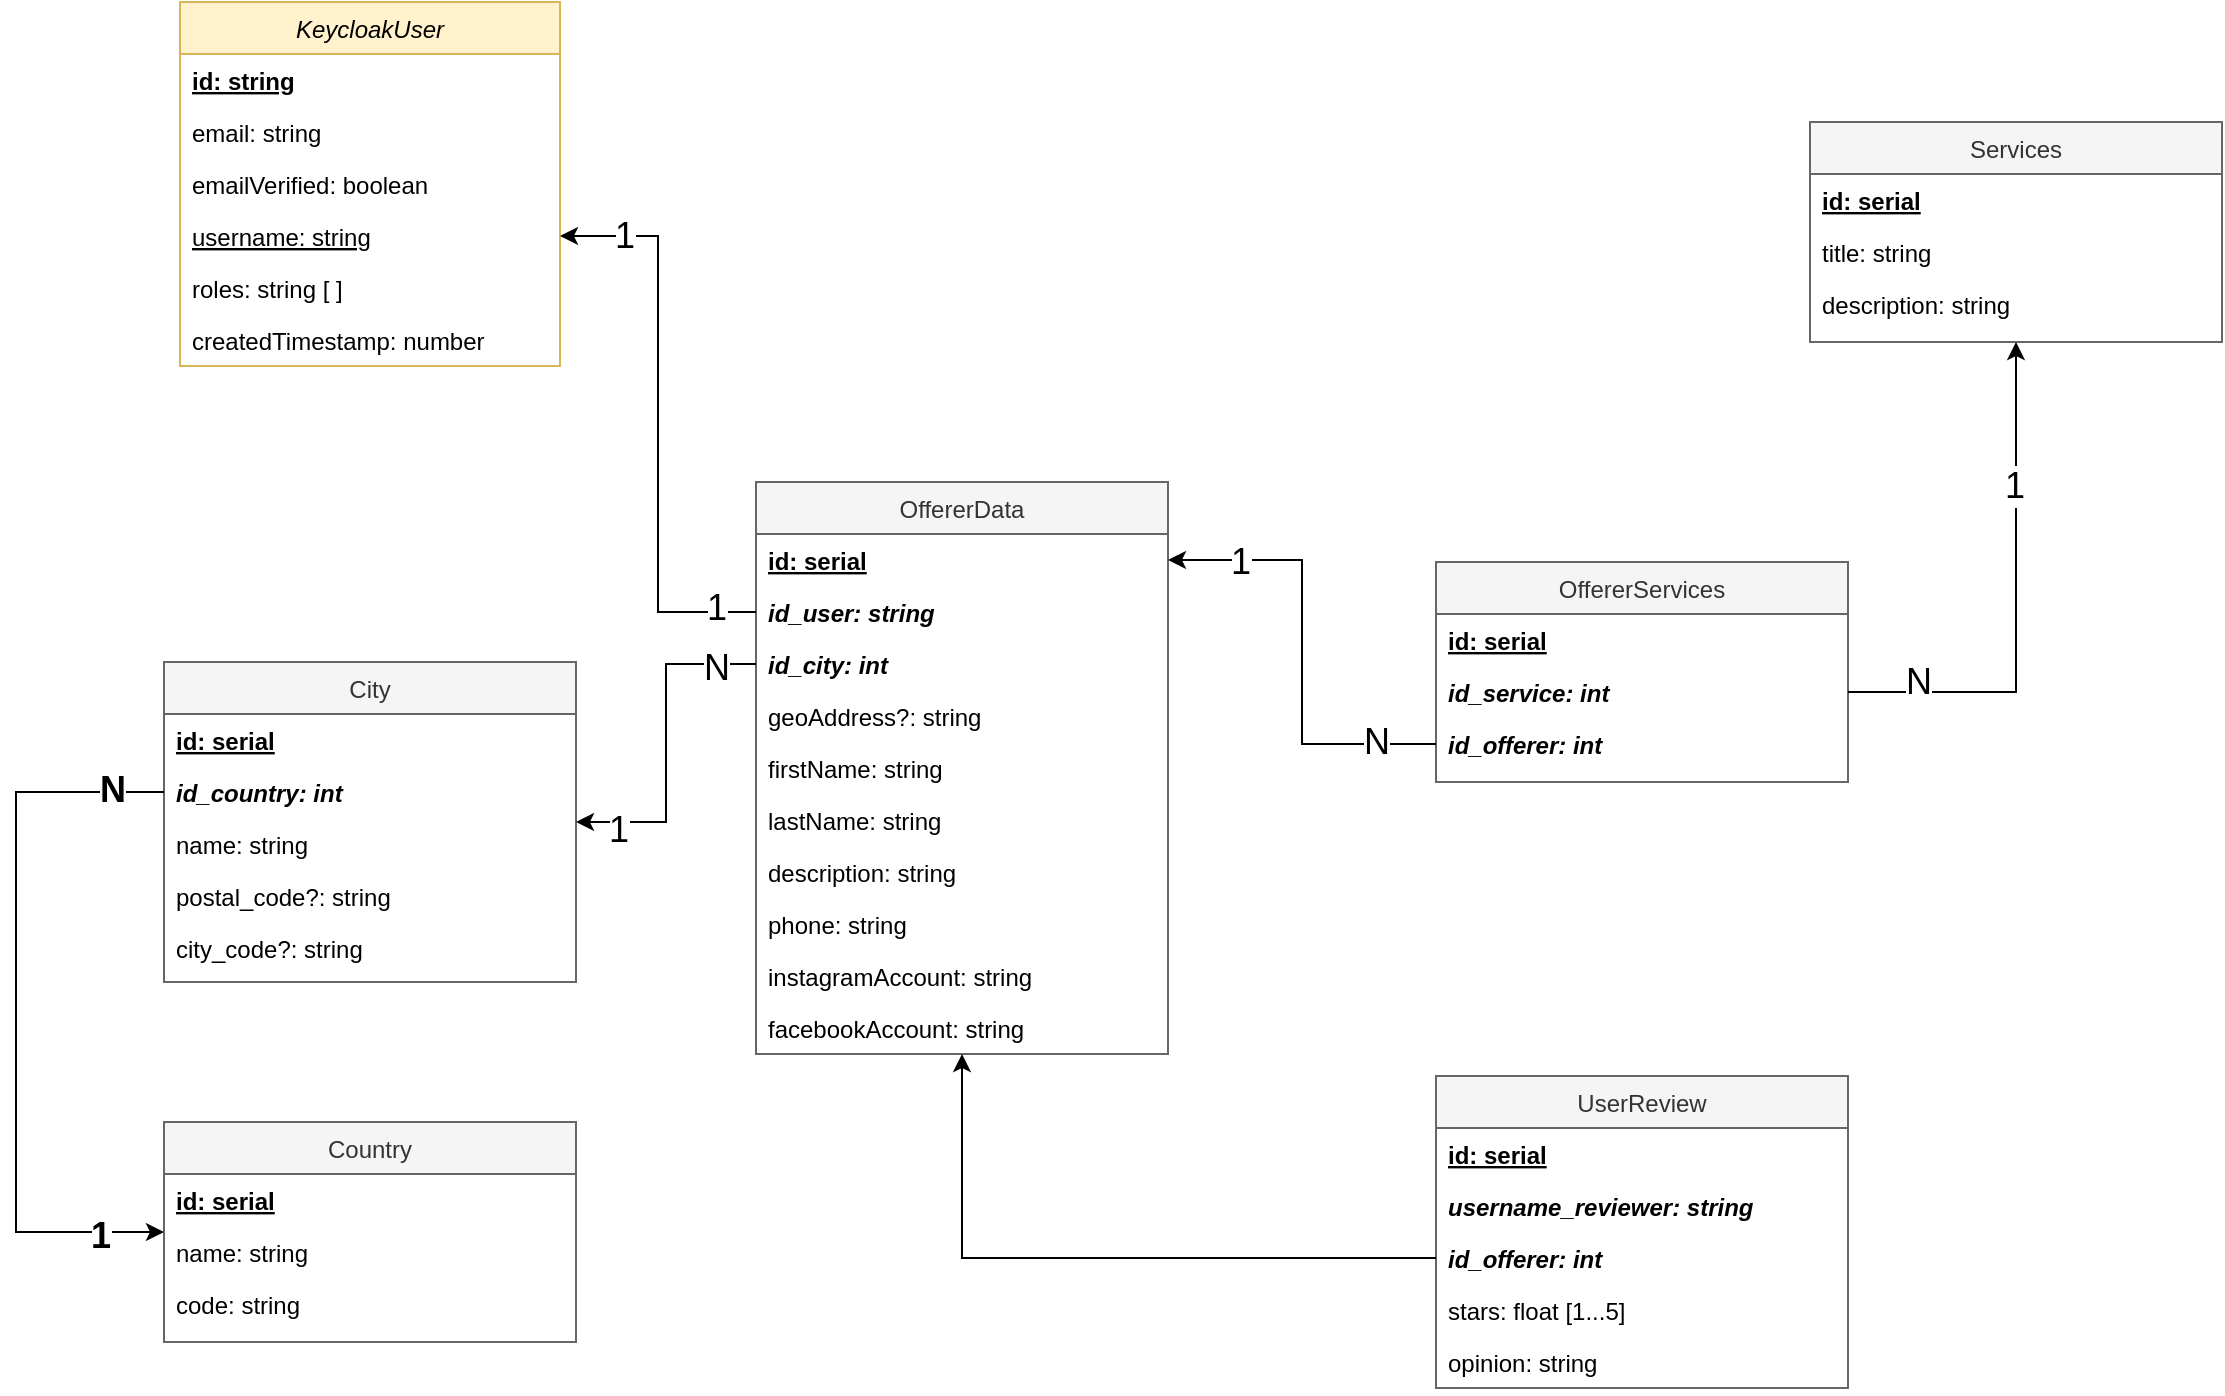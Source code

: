 <mxfile version="22.1.21" type="device">
  <diagram id="C5RBs43oDa-KdzZeNtuy" name="Page-1">
    <mxGraphModel dx="2261" dy="758" grid="1" gridSize="10" guides="1" tooltips="1" connect="1" arrows="1" fold="1" page="1" pageScale="1" pageWidth="827" pageHeight="1169" math="0" shadow="0">
      <root>
        <mxCell id="WIyWlLk6GJQsqaUBKTNV-0" />
        <mxCell id="WIyWlLk6GJQsqaUBKTNV-1" parent="WIyWlLk6GJQsqaUBKTNV-0" />
        <mxCell id="zkfFHV4jXpPFQw0GAbJ--0" value="KeycloakUser" style="swimlane;fontStyle=2;align=center;verticalAlign=top;childLayout=stackLayout;horizontal=1;startSize=26;horizontalStack=0;resizeParent=1;resizeLast=0;collapsible=1;marginBottom=0;rounded=0;shadow=0;strokeWidth=1;fillColor=#fff2cc;strokeColor=#d6b656;" parent="WIyWlLk6GJQsqaUBKTNV-1" vertex="1">
          <mxGeometry x="12" y="40" width="190" height="182" as="geometry">
            <mxRectangle x="230" y="140" width="160" height="26" as="alternateBounds" />
          </mxGeometry>
        </mxCell>
        <mxCell id="zkfFHV4jXpPFQw0GAbJ--1" value="id: string" style="text;align=left;verticalAlign=top;spacingLeft=4;spacingRight=4;overflow=hidden;rotatable=0;points=[[0,0.5],[1,0.5]];portConstraint=eastwest;fontStyle=5" parent="zkfFHV4jXpPFQw0GAbJ--0" vertex="1">
          <mxGeometry y="26" width="190" height="26" as="geometry" />
        </mxCell>
        <mxCell id="zkfFHV4jXpPFQw0GAbJ--2" value="email: string" style="text;align=left;verticalAlign=top;spacingLeft=4;spacingRight=4;overflow=hidden;rotatable=0;points=[[0,0.5],[1,0.5]];portConstraint=eastwest;rounded=0;shadow=0;html=0;" parent="zkfFHV4jXpPFQw0GAbJ--0" vertex="1">
          <mxGeometry y="52" width="190" height="26" as="geometry" />
        </mxCell>
        <mxCell id="U7BseuVNoNLA0H3Kxm6L-2" value="emailVerified: boolean" style="text;align=left;verticalAlign=top;spacingLeft=4;spacingRight=4;overflow=hidden;rotatable=0;points=[[0,0.5],[1,0.5]];portConstraint=eastwest;rounded=0;shadow=0;html=0;" parent="zkfFHV4jXpPFQw0GAbJ--0" vertex="1">
          <mxGeometry y="78" width="190" height="26" as="geometry" />
        </mxCell>
        <mxCell id="JwETX5xEqZng_fJ4K82g-7" value="username: string" style="text;align=left;verticalAlign=top;spacingLeft=4;spacingRight=4;overflow=hidden;rotatable=0;points=[[0,0.5],[1,0.5]];portConstraint=eastwest;rounded=0;shadow=0;html=0;fontStyle=4" parent="zkfFHV4jXpPFQw0GAbJ--0" vertex="1">
          <mxGeometry y="104" width="190" height="26" as="geometry" />
        </mxCell>
        <mxCell id="U7BseuVNoNLA0H3Kxm6L-1" value="roles: string [ ]" style="text;align=left;verticalAlign=top;spacingLeft=4;spacingRight=4;overflow=hidden;rotatable=0;points=[[0,0.5],[1,0.5]];portConstraint=eastwest;rounded=0;shadow=0;html=0;" parent="zkfFHV4jXpPFQw0GAbJ--0" vertex="1">
          <mxGeometry y="130" width="190" height="26" as="geometry" />
        </mxCell>
        <mxCell id="U7BseuVNoNLA0H3Kxm6L-3" value="createdTimestamp: number" style="text;align=left;verticalAlign=top;spacingLeft=4;spacingRight=4;overflow=hidden;rotatable=0;points=[[0,0.5],[1,0.5]];portConstraint=eastwest;rounded=0;shadow=0;html=0;" parent="zkfFHV4jXpPFQw0GAbJ--0" vertex="1">
          <mxGeometry y="156" width="190" height="26" as="geometry" />
        </mxCell>
        <mxCell id="U7BseuVNoNLA0H3Kxm6L-22" value="Services" style="swimlane;fontStyle=0;align=center;verticalAlign=top;childLayout=stackLayout;horizontal=1;startSize=26;horizontalStack=0;resizeParent=1;resizeLast=0;collapsible=1;marginBottom=0;rounded=0;shadow=0;strokeWidth=1;fillColor=#f5f5f5;fontColor=#333333;strokeColor=#666666;" parent="WIyWlLk6GJQsqaUBKTNV-1" vertex="1">
          <mxGeometry x="827" y="100" width="206" height="110" as="geometry">
            <mxRectangle x="130" y="380" width="160" height="26" as="alternateBounds" />
          </mxGeometry>
        </mxCell>
        <mxCell id="U7BseuVNoNLA0H3Kxm6L-23" value="id: serial" style="text;align=left;verticalAlign=top;spacingLeft=4;spacingRight=4;overflow=hidden;rotatable=0;points=[[0,0.5],[1,0.5]];portConstraint=eastwest;fontStyle=5" parent="U7BseuVNoNLA0H3Kxm6L-22" vertex="1">
          <mxGeometry y="26" width="206" height="26" as="geometry" />
        </mxCell>
        <mxCell id="U7BseuVNoNLA0H3Kxm6L-32" value="title: string" style="text;align=left;verticalAlign=top;spacingLeft=4;spacingRight=4;overflow=hidden;rotatable=0;points=[[0,0.5],[1,0.5]];portConstraint=eastwest;fontStyle=0" parent="U7BseuVNoNLA0H3Kxm6L-22" vertex="1">
          <mxGeometry y="52" width="206" height="26" as="geometry" />
        </mxCell>
        <mxCell id="a8o1Vsd2GRPF9xj7R8xz-0" value="description: string" style="text;align=left;verticalAlign=top;spacingLeft=4;spacingRight=4;overflow=hidden;rotatable=0;points=[[0,0.5],[1,0.5]];portConstraint=eastwest;fontStyle=0" vertex="1" parent="U7BseuVNoNLA0H3Kxm6L-22">
          <mxGeometry y="78" width="206" height="26" as="geometry" />
        </mxCell>
        <mxCell id="a8o1Vsd2GRPF9xj7R8xz-1" value="OffererData" style="swimlane;fontStyle=0;align=center;verticalAlign=top;childLayout=stackLayout;horizontal=1;startSize=26;horizontalStack=0;resizeParent=1;resizeLast=0;collapsible=1;marginBottom=0;rounded=0;shadow=0;strokeWidth=1;fillColor=#f5f5f5;fontColor=#333333;strokeColor=#666666;" vertex="1" parent="WIyWlLk6GJQsqaUBKTNV-1">
          <mxGeometry x="300" y="280" width="206" height="286" as="geometry">
            <mxRectangle x="130" y="380" width="160" height="26" as="alternateBounds" />
          </mxGeometry>
        </mxCell>
        <mxCell id="a8o1Vsd2GRPF9xj7R8xz-2" value="id: serial" style="text;align=left;verticalAlign=top;spacingLeft=4;spacingRight=4;overflow=hidden;rotatable=0;points=[[0,0.5],[1,0.5]];portConstraint=eastwest;fontStyle=5" vertex="1" parent="a8o1Vsd2GRPF9xj7R8xz-1">
          <mxGeometry y="26" width="206" height="26" as="geometry" />
        </mxCell>
        <mxCell id="a8o1Vsd2GRPF9xj7R8xz-3" value="id_user: string" style="text;align=left;verticalAlign=top;spacingLeft=4;spacingRight=4;overflow=hidden;rotatable=0;points=[[0,0.5],[1,0.5]];portConstraint=eastwest;fontStyle=3" vertex="1" parent="a8o1Vsd2GRPF9xj7R8xz-1">
          <mxGeometry y="52" width="206" height="26" as="geometry" />
        </mxCell>
        <mxCell id="a8o1Vsd2GRPF9xj7R8xz-12" value="id_city: int" style="text;align=left;verticalAlign=top;spacingLeft=4;spacingRight=4;overflow=hidden;rotatable=0;points=[[0,0.5],[1,0.5]];portConstraint=eastwest;fontStyle=3" vertex="1" parent="a8o1Vsd2GRPF9xj7R8xz-1">
          <mxGeometry y="78" width="206" height="26" as="geometry" />
        </mxCell>
        <mxCell id="a8o1Vsd2GRPF9xj7R8xz-40" value="geoAddress?: string" style="text;align=left;verticalAlign=top;spacingLeft=4;spacingRight=4;overflow=hidden;rotatable=0;points=[[0,0.5],[1,0.5]];portConstraint=eastwest;rounded=0;shadow=0;html=0;" vertex="1" parent="a8o1Vsd2GRPF9xj7R8xz-1">
          <mxGeometry y="104" width="206" height="26" as="geometry" />
        </mxCell>
        <mxCell id="a8o1Vsd2GRPF9xj7R8xz-7" value="firstName: string" style="text;align=left;verticalAlign=top;spacingLeft=4;spacingRight=4;overflow=hidden;rotatable=0;points=[[0,0.5],[1,0.5]];portConstraint=eastwest;rounded=0;shadow=0;html=0;" vertex="1" parent="a8o1Vsd2GRPF9xj7R8xz-1">
          <mxGeometry y="130" width="206" height="26" as="geometry" />
        </mxCell>
        <mxCell id="a8o1Vsd2GRPF9xj7R8xz-8" value="lastName: string" style="text;align=left;verticalAlign=top;spacingLeft=4;spacingRight=4;overflow=hidden;rotatable=0;points=[[0,0.5],[1,0.5]];portConstraint=eastwest;rounded=0;shadow=0;html=0;" vertex="1" parent="a8o1Vsd2GRPF9xj7R8xz-1">
          <mxGeometry y="156" width="206" height="26" as="geometry" />
        </mxCell>
        <mxCell id="a8o1Vsd2GRPF9xj7R8xz-4" value="description: string" style="text;align=left;verticalAlign=top;spacingLeft=4;spacingRight=4;overflow=hidden;rotatable=0;points=[[0,0.5],[1,0.5]];portConstraint=eastwest;fontStyle=0" vertex="1" parent="a8o1Vsd2GRPF9xj7R8xz-1">
          <mxGeometry y="182" width="206" height="26" as="geometry" />
        </mxCell>
        <mxCell id="a8o1Vsd2GRPF9xj7R8xz-9" value="phone: string" style="text;align=left;verticalAlign=top;spacingLeft=4;spacingRight=4;overflow=hidden;rotatable=0;points=[[0,0.5],[1,0.5]];portConstraint=eastwest;fontStyle=0" vertex="1" parent="a8o1Vsd2GRPF9xj7R8xz-1">
          <mxGeometry y="208" width="206" height="26" as="geometry" />
        </mxCell>
        <mxCell id="a8o1Vsd2GRPF9xj7R8xz-10" value="instagramAccount: string" style="text;align=left;verticalAlign=top;spacingLeft=4;spacingRight=4;overflow=hidden;rotatable=0;points=[[0,0.5],[1,0.5]];portConstraint=eastwest;fontStyle=0" vertex="1" parent="a8o1Vsd2GRPF9xj7R8xz-1">
          <mxGeometry y="234" width="206" height="26" as="geometry" />
        </mxCell>
        <mxCell id="a8o1Vsd2GRPF9xj7R8xz-11" value="facebookAccount: string" style="text;align=left;verticalAlign=top;spacingLeft=4;spacingRight=4;overflow=hidden;rotatable=0;points=[[0,0.5],[1,0.5]];portConstraint=eastwest;fontStyle=0" vertex="1" parent="a8o1Vsd2GRPF9xj7R8xz-1">
          <mxGeometry y="260" width="206" height="26" as="geometry" />
        </mxCell>
        <mxCell id="a8o1Vsd2GRPF9xj7R8xz-6" style="edgeStyle=orthogonalEdgeStyle;rounded=0;orthogonalLoop=1;jettySize=auto;html=1;" edge="1" parent="WIyWlLk6GJQsqaUBKTNV-1" source="a8o1Vsd2GRPF9xj7R8xz-3" target="JwETX5xEqZng_fJ4K82g-7">
          <mxGeometry relative="1" as="geometry" />
        </mxCell>
        <mxCell id="a8o1Vsd2GRPF9xj7R8xz-35" value="1" style="edgeLabel;html=1;align=center;verticalAlign=middle;resizable=0;points=[];fontSize=18;fontFamily=Helvetica;fontColor=default;" vertex="1" connectable="0" parent="a8o1Vsd2GRPF9xj7R8xz-6">
          <mxGeometry x="-0.83" y="-2" relative="1" as="geometry">
            <mxPoint x="4" as="offset" />
          </mxGeometry>
        </mxCell>
        <mxCell id="a8o1Vsd2GRPF9xj7R8xz-36" value="1" style="edgeLabel;html=1;align=center;verticalAlign=middle;resizable=0;points=[];fontSize=18;fontFamily=Helvetica;fontColor=default;" vertex="1" connectable="0" parent="a8o1Vsd2GRPF9xj7R8xz-6">
          <mxGeometry x="0.778" relative="1" as="geometry">
            <mxPoint as="offset" />
          </mxGeometry>
        </mxCell>
        <mxCell id="a8o1Vsd2GRPF9xj7R8xz-13" value="City" style="swimlane;fontStyle=0;align=center;verticalAlign=top;childLayout=stackLayout;horizontal=1;startSize=26;horizontalStack=0;resizeParent=1;resizeLast=0;collapsible=1;marginBottom=0;rounded=0;shadow=0;strokeWidth=1;fillColor=#f5f5f5;fontColor=#333333;strokeColor=#666666;" vertex="1" parent="WIyWlLk6GJQsqaUBKTNV-1">
          <mxGeometry x="4" y="370" width="206" height="160" as="geometry">
            <mxRectangle x="130" y="380" width="160" height="26" as="alternateBounds" />
          </mxGeometry>
        </mxCell>
        <mxCell id="a8o1Vsd2GRPF9xj7R8xz-14" value="id: serial" style="text;align=left;verticalAlign=top;spacingLeft=4;spacingRight=4;overflow=hidden;rotatable=0;points=[[0,0.5],[1,0.5]];portConstraint=eastwest;fontStyle=5" vertex="1" parent="a8o1Vsd2GRPF9xj7R8xz-13">
          <mxGeometry y="26" width="206" height="26" as="geometry" />
        </mxCell>
        <mxCell id="a8o1Vsd2GRPF9xj7R8xz-15" value="id_country: int" style="text;align=left;verticalAlign=top;spacingLeft=4;spacingRight=4;overflow=hidden;rotatable=0;points=[[0,0.5],[1,0.5]];portConstraint=eastwest;fontStyle=3" vertex="1" parent="a8o1Vsd2GRPF9xj7R8xz-13">
          <mxGeometry y="52" width="206" height="26" as="geometry" />
        </mxCell>
        <mxCell id="a8o1Vsd2GRPF9xj7R8xz-16" value="name: string" style="text;align=left;verticalAlign=top;spacingLeft=4;spacingRight=4;overflow=hidden;rotatable=0;points=[[0,0.5],[1,0.5]];portConstraint=eastwest;rounded=0;shadow=0;html=0;" vertex="1" parent="a8o1Vsd2GRPF9xj7R8xz-13">
          <mxGeometry y="78" width="206" height="26" as="geometry" />
        </mxCell>
        <mxCell id="a8o1Vsd2GRPF9xj7R8xz-17" value="postal_code?: string" style="text;align=left;verticalAlign=top;spacingLeft=4;spacingRight=4;overflow=hidden;rotatable=0;points=[[0,0.5],[1,0.5]];portConstraint=eastwest;rounded=0;shadow=0;html=0;" vertex="1" parent="a8o1Vsd2GRPF9xj7R8xz-13">
          <mxGeometry y="104" width="206" height="26" as="geometry" />
        </mxCell>
        <mxCell id="a8o1Vsd2GRPF9xj7R8xz-18" value="city_code?: string" style="text;align=left;verticalAlign=top;spacingLeft=4;spacingRight=4;overflow=hidden;rotatable=0;points=[[0,0.5],[1,0.5]];portConstraint=eastwest;fontStyle=0" vertex="1" parent="a8o1Vsd2GRPF9xj7R8xz-13">
          <mxGeometry y="130" width="206" height="26" as="geometry" />
        </mxCell>
        <mxCell id="a8o1Vsd2GRPF9xj7R8xz-23" value="Country" style="swimlane;fontStyle=0;align=center;verticalAlign=top;childLayout=stackLayout;horizontal=1;startSize=26;horizontalStack=0;resizeParent=1;resizeLast=0;collapsible=1;marginBottom=0;rounded=0;shadow=0;strokeWidth=1;fillColor=#f5f5f5;fontColor=#333333;strokeColor=#666666;" vertex="1" parent="WIyWlLk6GJQsqaUBKTNV-1">
          <mxGeometry x="4" y="600" width="206" height="110" as="geometry">
            <mxRectangle x="130" y="380" width="160" height="26" as="alternateBounds" />
          </mxGeometry>
        </mxCell>
        <mxCell id="a8o1Vsd2GRPF9xj7R8xz-24" value="id: serial" style="text;align=left;verticalAlign=top;spacingLeft=4;spacingRight=4;overflow=hidden;rotatable=0;points=[[0,0.5],[1,0.5]];portConstraint=eastwest;fontStyle=5" vertex="1" parent="a8o1Vsd2GRPF9xj7R8xz-23">
          <mxGeometry y="26" width="206" height="26" as="geometry" />
        </mxCell>
        <mxCell id="a8o1Vsd2GRPF9xj7R8xz-26" value="name: string" style="text;align=left;verticalAlign=top;spacingLeft=4;spacingRight=4;overflow=hidden;rotatable=0;points=[[0,0.5],[1,0.5]];portConstraint=eastwest;rounded=0;shadow=0;html=0;" vertex="1" parent="a8o1Vsd2GRPF9xj7R8xz-23">
          <mxGeometry y="52" width="206" height="26" as="geometry" />
        </mxCell>
        <mxCell id="a8o1Vsd2GRPF9xj7R8xz-27" value="code: string" style="text;align=left;verticalAlign=top;spacingLeft=4;spacingRight=4;overflow=hidden;rotatable=0;points=[[0,0.5],[1,0.5]];portConstraint=eastwest;rounded=0;shadow=0;html=0;" vertex="1" parent="a8o1Vsd2GRPF9xj7R8xz-23">
          <mxGeometry y="78" width="206" height="26" as="geometry" />
        </mxCell>
        <mxCell id="a8o1Vsd2GRPF9xj7R8xz-29" style="edgeStyle=orthogonalEdgeStyle;rounded=0;orthogonalLoop=1;jettySize=auto;html=1;" edge="1" parent="WIyWlLk6GJQsqaUBKTNV-1" source="a8o1Vsd2GRPF9xj7R8xz-15" target="a8o1Vsd2GRPF9xj7R8xz-23">
          <mxGeometry relative="1" as="geometry">
            <Array as="points">
              <mxPoint x="-70" y="435" />
              <mxPoint x="-70" y="655" />
            </Array>
          </mxGeometry>
        </mxCell>
        <mxCell id="a8o1Vsd2GRPF9xj7R8xz-30" value="N" style="edgeLabel;html=1;align=center;verticalAlign=middle;resizable=0;points=[];fontStyle=1;fontSize=18;" vertex="1" connectable="0" parent="a8o1Vsd2GRPF9xj7R8xz-29">
          <mxGeometry x="-0.849" y="4" relative="1" as="geometry">
            <mxPoint x="2" y="-5" as="offset" />
          </mxGeometry>
        </mxCell>
        <mxCell id="a8o1Vsd2GRPF9xj7R8xz-31" value="1" style="edgeLabel;html=1;align=center;verticalAlign=middle;resizable=0;points=[];fontSize=18;fontFamily=Helvetica;fontColor=default;fontStyle=1" vertex="1" connectable="0" parent="a8o1Vsd2GRPF9xj7R8xz-29">
          <mxGeometry x="0.826" y="-2" relative="1" as="geometry">
            <mxPoint as="offset" />
          </mxGeometry>
        </mxCell>
        <mxCell id="a8o1Vsd2GRPF9xj7R8xz-32" style="edgeStyle=orthogonalEdgeStyle;rounded=0;orthogonalLoop=1;jettySize=auto;html=1;fontFamily=Helvetica;fontSize=18;fontColor=default;" edge="1" parent="WIyWlLk6GJQsqaUBKTNV-1" source="a8o1Vsd2GRPF9xj7R8xz-12" target="a8o1Vsd2GRPF9xj7R8xz-13">
          <mxGeometry relative="1" as="geometry" />
        </mxCell>
        <mxCell id="a8o1Vsd2GRPF9xj7R8xz-33" value="1" style="edgeLabel;html=1;align=center;verticalAlign=middle;resizable=0;points=[];fontSize=18;fontFamily=Helvetica;fontColor=default;" vertex="1" connectable="0" parent="a8o1Vsd2GRPF9xj7R8xz-32">
          <mxGeometry x="0.749" y="4" relative="1" as="geometry">
            <mxPoint as="offset" />
          </mxGeometry>
        </mxCell>
        <mxCell id="a8o1Vsd2GRPF9xj7R8xz-34" value="N" style="edgeLabel;html=1;align=center;verticalAlign=middle;resizable=0;points=[];fontSize=18;fontFamily=Helvetica;fontColor=default;" vertex="1" connectable="0" parent="a8o1Vsd2GRPF9xj7R8xz-32">
          <mxGeometry x="-0.849" y="2" relative="1" as="geometry">
            <mxPoint x="-7" as="offset" />
          </mxGeometry>
        </mxCell>
        <mxCell id="a8o1Vsd2GRPF9xj7R8xz-42" value="OffererServices" style="swimlane;fontStyle=0;align=center;verticalAlign=top;childLayout=stackLayout;horizontal=1;startSize=26;horizontalStack=0;resizeParent=1;resizeLast=0;collapsible=1;marginBottom=0;rounded=0;shadow=0;strokeWidth=1;fillColor=#f5f5f5;fontColor=#333333;strokeColor=#666666;" vertex="1" parent="WIyWlLk6GJQsqaUBKTNV-1">
          <mxGeometry x="640" y="320" width="206" height="110" as="geometry">
            <mxRectangle x="130" y="380" width="160" height="26" as="alternateBounds" />
          </mxGeometry>
        </mxCell>
        <mxCell id="a8o1Vsd2GRPF9xj7R8xz-43" value="id: serial" style="text;align=left;verticalAlign=top;spacingLeft=4;spacingRight=4;overflow=hidden;rotatable=0;points=[[0,0.5],[1,0.5]];portConstraint=eastwest;fontStyle=5" vertex="1" parent="a8o1Vsd2GRPF9xj7R8xz-42">
          <mxGeometry y="26" width="206" height="26" as="geometry" />
        </mxCell>
        <mxCell id="a8o1Vsd2GRPF9xj7R8xz-52" value="id_service: int" style="text;align=left;verticalAlign=top;spacingLeft=4;spacingRight=4;overflow=hidden;rotatable=0;points=[[0,0.5],[1,0.5]];portConstraint=eastwest;fontStyle=3" vertex="1" parent="a8o1Vsd2GRPF9xj7R8xz-42">
          <mxGeometry y="52" width="206" height="26" as="geometry" />
        </mxCell>
        <mxCell id="a8o1Vsd2GRPF9xj7R8xz-44" value="id_offerer: int" style="text;align=left;verticalAlign=top;spacingLeft=4;spacingRight=4;overflow=hidden;rotatable=0;points=[[0,0.5],[1,0.5]];portConstraint=eastwest;fontStyle=3" vertex="1" parent="a8o1Vsd2GRPF9xj7R8xz-42">
          <mxGeometry y="78" width="206" height="26" as="geometry" />
        </mxCell>
        <mxCell id="a8o1Vsd2GRPF9xj7R8xz-53" style="edgeStyle=orthogonalEdgeStyle;rounded=0;orthogonalLoop=1;jettySize=auto;html=1;fontFamily=Helvetica;fontSize=18;fontColor=default;" edge="1" parent="WIyWlLk6GJQsqaUBKTNV-1" source="a8o1Vsd2GRPF9xj7R8xz-44" target="a8o1Vsd2GRPF9xj7R8xz-2">
          <mxGeometry relative="1" as="geometry" />
        </mxCell>
        <mxCell id="a8o1Vsd2GRPF9xj7R8xz-54" value="1" style="edgeLabel;html=1;align=center;verticalAlign=middle;resizable=0;points=[];fontSize=18;fontFamily=Helvetica;fontColor=default;" vertex="1" connectable="0" parent="a8o1Vsd2GRPF9xj7R8xz-53">
          <mxGeometry x="0.688" y="1" relative="1" as="geometry">
            <mxPoint as="offset" />
          </mxGeometry>
        </mxCell>
        <mxCell id="a8o1Vsd2GRPF9xj7R8xz-55" value="N" style="edgeLabel;html=1;align=center;verticalAlign=middle;resizable=0;points=[];fontSize=18;fontFamily=Helvetica;fontColor=default;" vertex="1" connectable="0" parent="a8o1Vsd2GRPF9xj7R8xz-53">
          <mxGeometry x="-0.646" y="-3" relative="1" as="geometry">
            <mxPoint x="10" y="2" as="offset" />
          </mxGeometry>
        </mxCell>
        <mxCell id="a8o1Vsd2GRPF9xj7R8xz-56" style="edgeStyle=orthogonalEdgeStyle;rounded=0;orthogonalLoop=1;jettySize=auto;html=1;fontFamily=Helvetica;fontSize=18;fontColor=default;" edge="1" parent="WIyWlLk6GJQsqaUBKTNV-1" source="a8o1Vsd2GRPF9xj7R8xz-52" target="U7BseuVNoNLA0H3Kxm6L-22">
          <mxGeometry relative="1" as="geometry" />
        </mxCell>
        <mxCell id="a8o1Vsd2GRPF9xj7R8xz-59" value="N" style="edgeLabel;html=1;align=center;verticalAlign=middle;resizable=0;points=[];fontSize=18;fontFamily=Helvetica;fontColor=default;" vertex="1" connectable="0" parent="a8o1Vsd2GRPF9xj7R8xz-56">
          <mxGeometry x="-0.689" y="-1" relative="1" as="geometry">
            <mxPoint x="-6" y="-6" as="offset" />
          </mxGeometry>
        </mxCell>
        <mxCell id="a8o1Vsd2GRPF9xj7R8xz-60" value="1" style="edgeLabel;html=1;align=center;verticalAlign=middle;resizable=0;points=[];fontSize=18;fontFamily=Helvetica;fontColor=default;" vertex="1" connectable="0" parent="a8o1Vsd2GRPF9xj7R8xz-56">
          <mxGeometry x="0.444" y="1" relative="1" as="geometry">
            <mxPoint as="offset" />
          </mxGeometry>
        </mxCell>
        <mxCell id="a8o1Vsd2GRPF9xj7R8xz-61" value="UserReview" style="swimlane;fontStyle=0;align=center;verticalAlign=top;childLayout=stackLayout;horizontal=1;startSize=26;horizontalStack=0;resizeParent=1;resizeLast=0;collapsible=1;marginBottom=0;rounded=0;shadow=0;strokeWidth=1;fillColor=#f5f5f5;fontColor=#333333;strokeColor=#666666;" vertex="1" parent="WIyWlLk6GJQsqaUBKTNV-1">
          <mxGeometry x="640" y="577" width="206" height="156" as="geometry">
            <mxRectangle x="130" y="380" width="160" height="26" as="alternateBounds" />
          </mxGeometry>
        </mxCell>
        <mxCell id="a8o1Vsd2GRPF9xj7R8xz-62" value="id: serial" style="text;align=left;verticalAlign=top;spacingLeft=4;spacingRight=4;overflow=hidden;rotatable=0;points=[[0,0.5],[1,0.5]];portConstraint=eastwest;fontStyle=5" vertex="1" parent="a8o1Vsd2GRPF9xj7R8xz-61">
          <mxGeometry y="26" width="206" height="26" as="geometry" />
        </mxCell>
        <mxCell id="a8o1Vsd2GRPF9xj7R8xz-63" value="username_reviewer: string" style="text;align=left;verticalAlign=top;spacingLeft=4;spacingRight=4;overflow=hidden;rotatable=0;points=[[0,0.5],[1,0.5]];portConstraint=eastwest;fontStyle=3" vertex="1" parent="a8o1Vsd2GRPF9xj7R8xz-61">
          <mxGeometry y="52" width="206" height="26" as="geometry" />
        </mxCell>
        <mxCell id="a8o1Vsd2GRPF9xj7R8xz-64" value="id_offerer: int" style="text;align=left;verticalAlign=top;spacingLeft=4;spacingRight=4;overflow=hidden;rotatable=0;points=[[0,0.5],[1,0.5]];portConstraint=eastwest;fontStyle=3" vertex="1" parent="a8o1Vsd2GRPF9xj7R8xz-61">
          <mxGeometry y="78" width="206" height="26" as="geometry" />
        </mxCell>
        <mxCell id="a8o1Vsd2GRPF9xj7R8xz-65" value="stars: float [1...5]" style="text;align=left;verticalAlign=top;spacingLeft=4;spacingRight=4;overflow=hidden;rotatable=0;points=[[0,0.5],[1,0.5]];portConstraint=eastwest;fontStyle=0" vertex="1" parent="a8o1Vsd2GRPF9xj7R8xz-61">
          <mxGeometry y="104" width="206" height="26" as="geometry" />
        </mxCell>
        <mxCell id="a8o1Vsd2GRPF9xj7R8xz-66" value="opinion: string" style="text;align=left;verticalAlign=top;spacingLeft=4;spacingRight=4;overflow=hidden;rotatable=0;points=[[0,0.5],[1,0.5]];portConstraint=eastwest;fontStyle=0" vertex="1" parent="a8o1Vsd2GRPF9xj7R8xz-61">
          <mxGeometry y="130" width="206" height="26" as="geometry" />
        </mxCell>
        <mxCell id="a8o1Vsd2GRPF9xj7R8xz-67" style="edgeStyle=orthogonalEdgeStyle;rounded=0;orthogonalLoop=1;jettySize=auto;html=1;fontFamily=Helvetica;fontSize=18;fontColor=default;" edge="1" parent="WIyWlLk6GJQsqaUBKTNV-1" source="a8o1Vsd2GRPF9xj7R8xz-64" target="a8o1Vsd2GRPF9xj7R8xz-1">
          <mxGeometry relative="1" as="geometry" />
        </mxCell>
      </root>
    </mxGraphModel>
  </diagram>
</mxfile>
